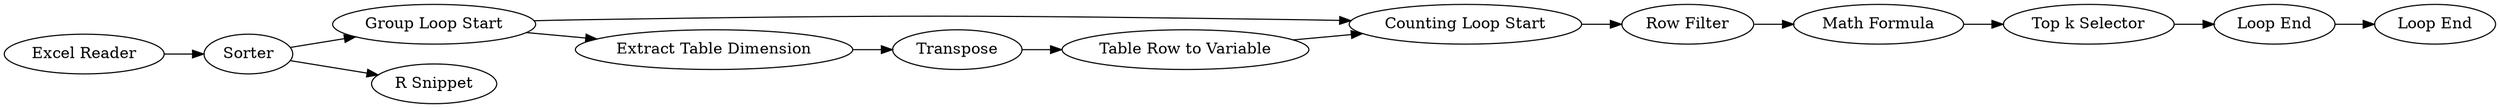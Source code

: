 digraph {
	33 -> 35
	2 -> 21
	31 -> 30
	1 -> 2
	34 -> 33
	27 -> 28
	22 -> 23
	30 -> 34
	28 -> 31
	21 -> 22
	21 -> 28
	23 -> 27
	2 -> 20
	27 [label="Table Row to Variable"]
	20 [label="R Snippet"]
	35 [label="Loop End"]
	1 [label="Excel Reader"]
	34 [label="Top k Selector"]
	22 [label="Extract Table Dimension"]
	28 [label="Counting Loop Start"]
	31 [label="Row Filter"]
	23 [label=Transpose]
	21 [label="Group Loop Start"]
	33 [label="Loop End"]
	30 [label="Math Formula"]
	2 [label=Sorter]
	rankdir=LR
}
